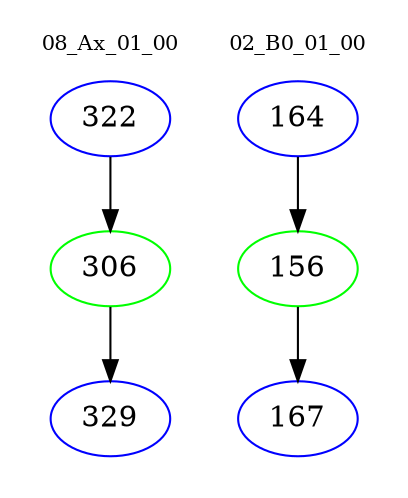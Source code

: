 digraph{
subgraph cluster_0 {
color = white
label = "08_Ax_01_00";
fontsize=10;
T0_322 [label="322", color="blue"]
T0_322 -> T0_306 [color="black"]
T0_306 [label="306", color="green"]
T0_306 -> T0_329 [color="black"]
T0_329 [label="329", color="blue"]
}
subgraph cluster_1 {
color = white
label = "02_B0_01_00";
fontsize=10;
T1_164 [label="164", color="blue"]
T1_164 -> T1_156 [color="black"]
T1_156 [label="156", color="green"]
T1_156 -> T1_167 [color="black"]
T1_167 [label="167", color="blue"]
}
}
